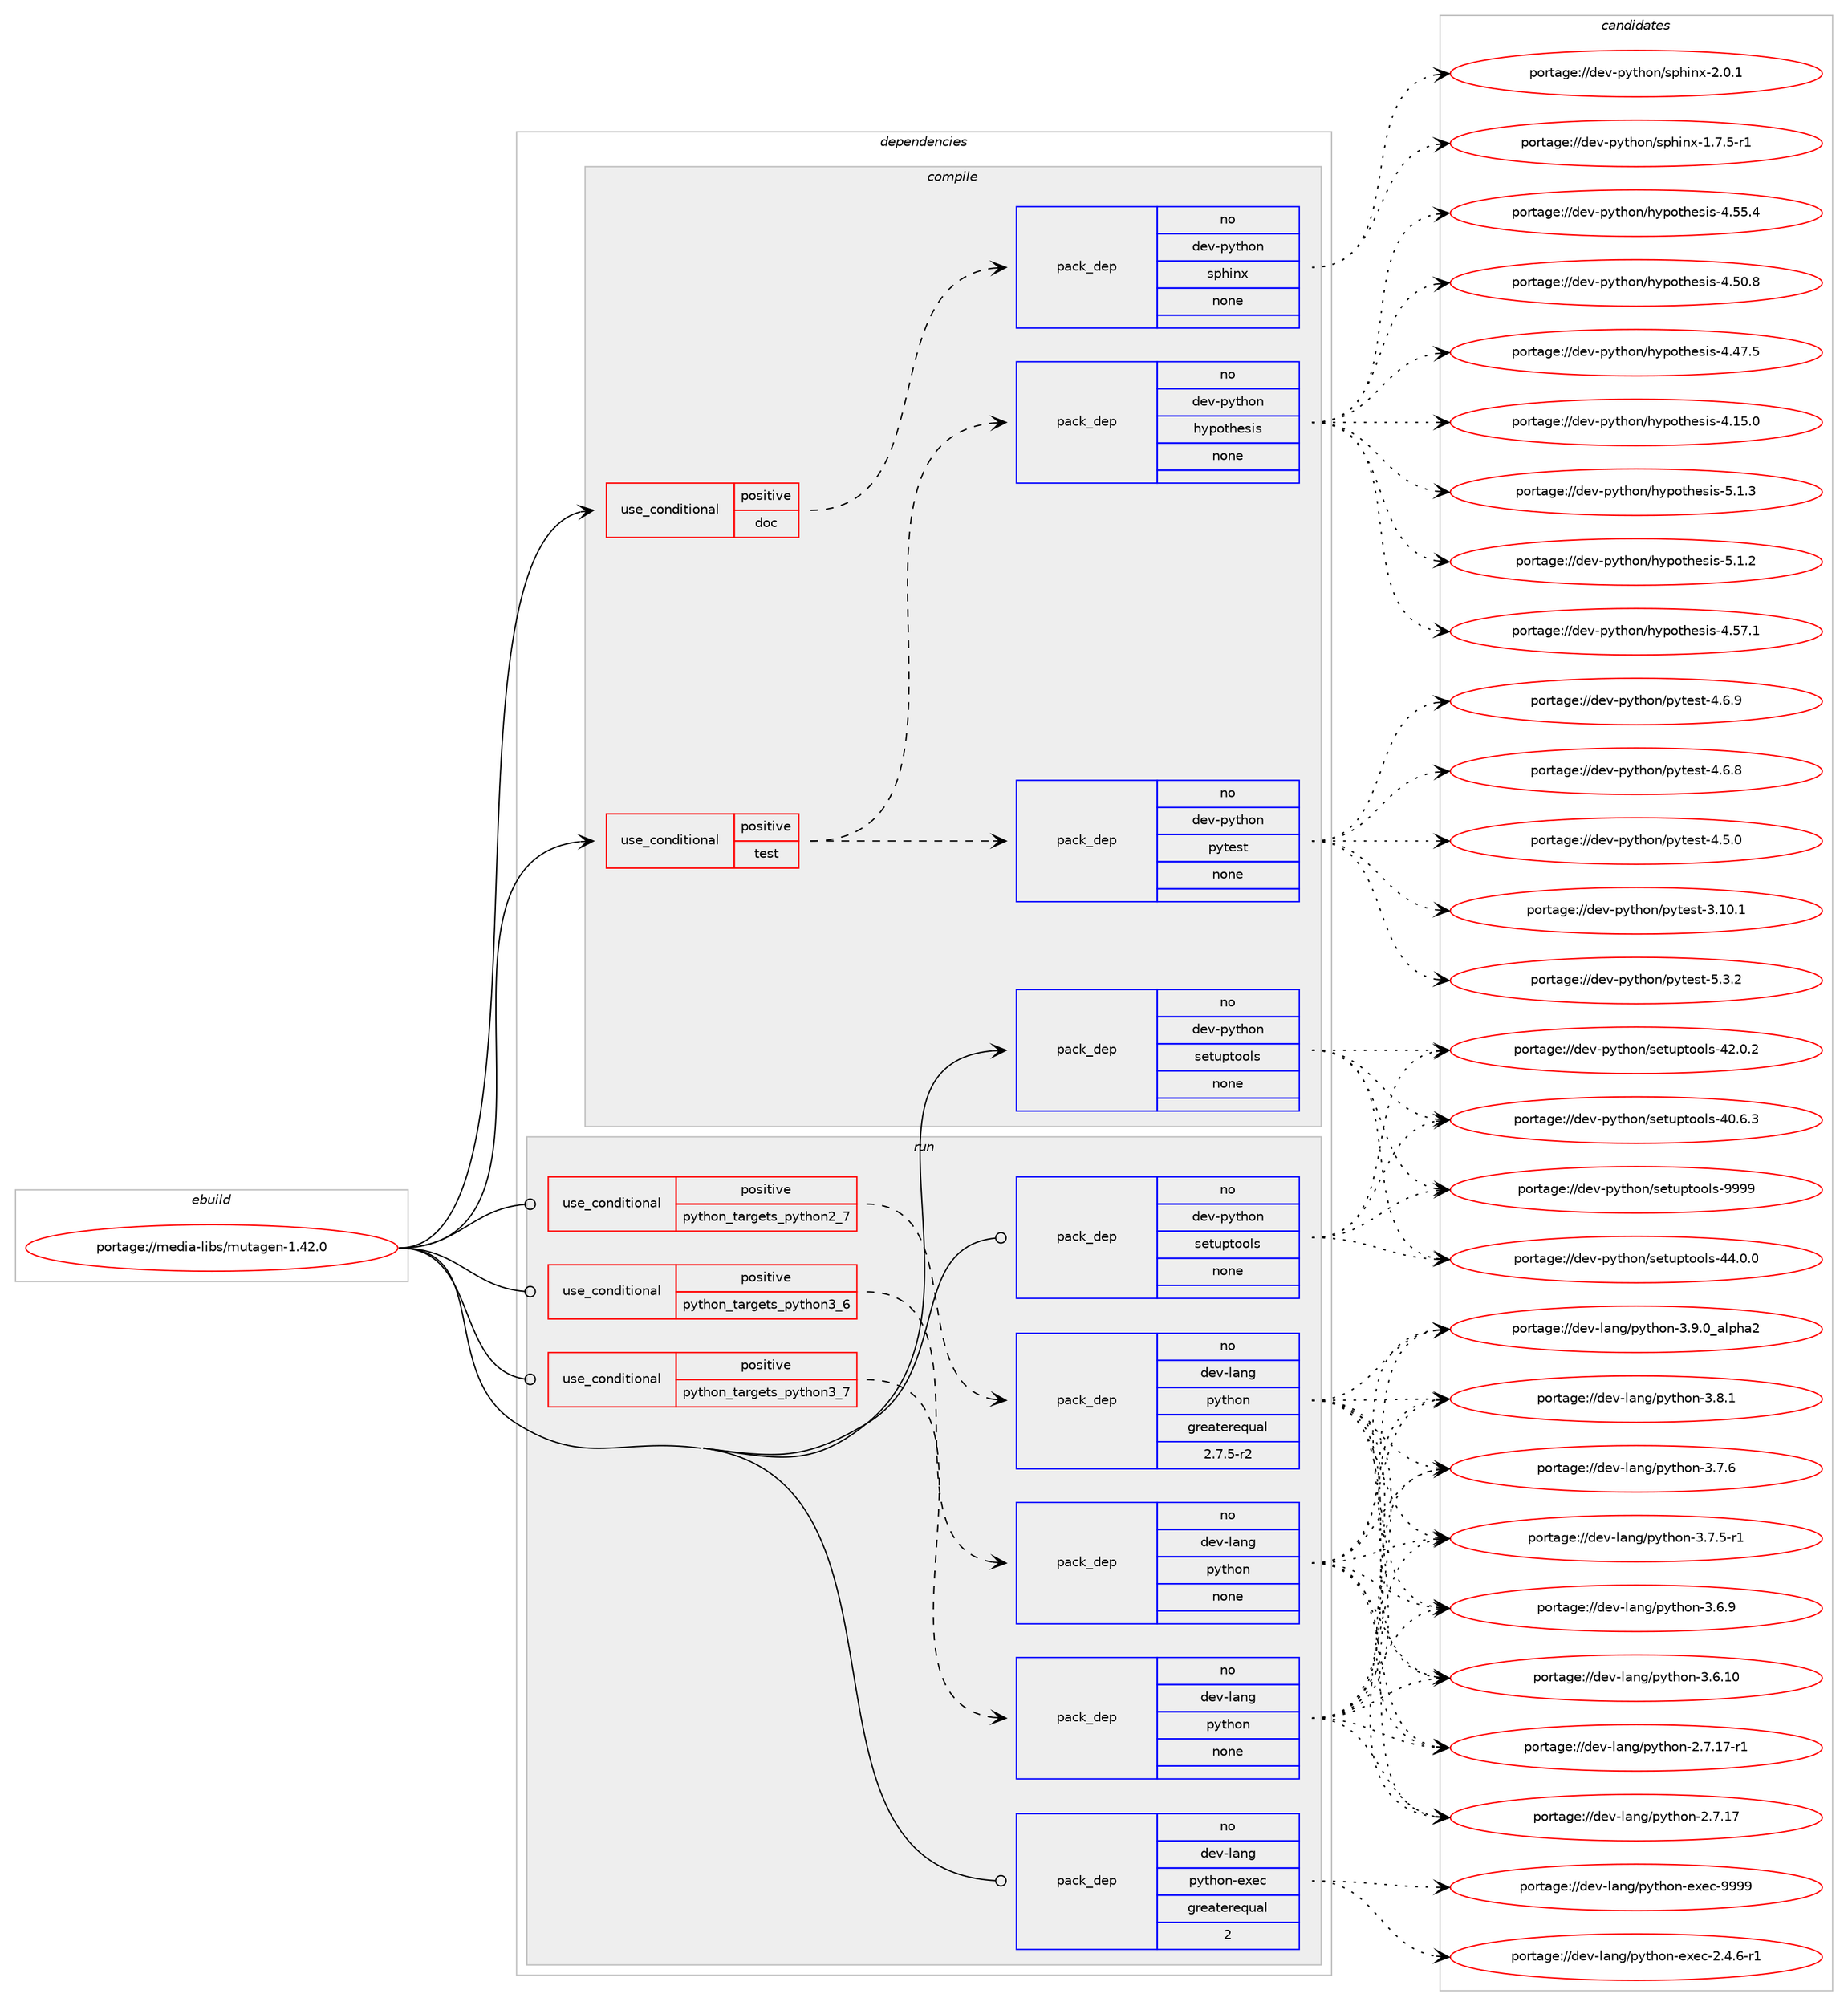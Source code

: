 digraph prolog {

# *************
# Graph options
# *************

newrank=true;
concentrate=true;
compound=true;
graph [rankdir=LR,fontname=Helvetica,fontsize=10,ranksep=1.5];#, ranksep=2.5, nodesep=0.2];
edge  [arrowhead=vee];
node  [fontname=Helvetica,fontsize=10];

# **********
# The ebuild
# **********

subgraph cluster_leftcol {
color=gray;
label=<<i>ebuild</i>>;
id [label="portage://media-libs/mutagen-1.42.0", color=red, width=4, href="../media-libs/mutagen-1.42.0.svg"];
}

# ****************
# The dependencies
# ****************

subgraph cluster_midcol {
color=gray;
label=<<i>dependencies</i>>;
subgraph cluster_compile {
fillcolor="#eeeeee";
style=filled;
label=<<i>compile</i>>;
subgraph cond46783 {
dependency206834 [label=<<TABLE BORDER="0" CELLBORDER="1" CELLSPACING="0" CELLPADDING="4"><TR><TD ROWSPAN="3" CELLPADDING="10">use_conditional</TD></TR><TR><TD>positive</TD></TR><TR><TD>doc</TD></TR></TABLE>>, shape=none, color=red];
subgraph pack156936 {
dependency206835 [label=<<TABLE BORDER="0" CELLBORDER="1" CELLSPACING="0" CELLPADDING="4" WIDTH="220"><TR><TD ROWSPAN="6" CELLPADDING="30">pack_dep</TD></TR><TR><TD WIDTH="110">no</TD></TR><TR><TD>dev-python</TD></TR><TR><TD>sphinx</TD></TR><TR><TD>none</TD></TR><TR><TD></TD></TR></TABLE>>, shape=none, color=blue];
}
dependency206834:e -> dependency206835:w [weight=20,style="dashed",arrowhead="vee"];
}
id:e -> dependency206834:w [weight=20,style="solid",arrowhead="vee"];
subgraph cond46784 {
dependency206836 [label=<<TABLE BORDER="0" CELLBORDER="1" CELLSPACING="0" CELLPADDING="4"><TR><TD ROWSPAN="3" CELLPADDING="10">use_conditional</TD></TR><TR><TD>positive</TD></TR><TR><TD>test</TD></TR></TABLE>>, shape=none, color=red];
subgraph pack156937 {
dependency206837 [label=<<TABLE BORDER="0" CELLBORDER="1" CELLSPACING="0" CELLPADDING="4" WIDTH="220"><TR><TD ROWSPAN="6" CELLPADDING="30">pack_dep</TD></TR><TR><TD WIDTH="110">no</TD></TR><TR><TD>dev-python</TD></TR><TR><TD>hypothesis</TD></TR><TR><TD>none</TD></TR><TR><TD></TD></TR></TABLE>>, shape=none, color=blue];
}
dependency206836:e -> dependency206837:w [weight=20,style="dashed",arrowhead="vee"];
subgraph pack156938 {
dependency206838 [label=<<TABLE BORDER="0" CELLBORDER="1" CELLSPACING="0" CELLPADDING="4" WIDTH="220"><TR><TD ROWSPAN="6" CELLPADDING="30">pack_dep</TD></TR><TR><TD WIDTH="110">no</TD></TR><TR><TD>dev-python</TD></TR><TR><TD>pytest</TD></TR><TR><TD>none</TD></TR><TR><TD></TD></TR></TABLE>>, shape=none, color=blue];
}
dependency206836:e -> dependency206838:w [weight=20,style="dashed",arrowhead="vee"];
}
id:e -> dependency206836:w [weight=20,style="solid",arrowhead="vee"];
subgraph pack156939 {
dependency206839 [label=<<TABLE BORDER="0" CELLBORDER="1" CELLSPACING="0" CELLPADDING="4" WIDTH="220"><TR><TD ROWSPAN="6" CELLPADDING="30">pack_dep</TD></TR><TR><TD WIDTH="110">no</TD></TR><TR><TD>dev-python</TD></TR><TR><TD>setuptools</TD></TR><TR><TD>none</TD></TR><TR><TD></TD></TR></TABLE>>, shape=none, color=blue];
}
id:e -> dependency206839:w [weight=20,style="solid",arrowhead="vee"];
}
subgraph cluster_compileandrun {
fillcolor="#eeeeee";
style=filled;
label=<<i>compile and run</i>>;
}
subgraph cluster_run {
fillcolor="#eeeeee";
style=filled;
label=<<i>run</i>>;
subgraph cond46785 {
dependency206840 [label=<<TABLE BORDER="0" CELLBORDER="1" CELLSPACING="0" CELLPADDING="4"><TR><TD ROWSPAN="3" CELLPADDING="10">use_conditional</TD></TR><TR><TD>positive</TD></TR><TR><TD>python_targets_python2_7</TD></TR></TABLE>>, shape=none, color=red];
subgraph pack156940 {
dependency206841 [label=<<TABLE BORDER="0" CELLBORDER="1" CELLSPACING="0" CELLPADDING="4" WIDTH="220"><TR><TD ROWSPAN="6" CELLPADDING="30">pack_dep</TD></TR><TR><TD WIDTH="110">no</TD></TR><TR><TD>dev-lang</TD></TR><TR><TD>python</TD></TR><TR><TD>greaterequal</TD></TR><TR><TD>2.7.5-r2</TD></TR></TABLE>>, shape=none, color=blue];
}
dependency206840:e -> dependency206841:w [weight=20,style="dashed",arrowhead="vee"];
}
id:e -> dependency206840:w [weight=20,style="solid",arrowhead="odot"];
subgraph cond46786 {
dependency206842 [label=<<TABLE BORDER="0" CELLBORDER="1" CELLSPACING="0" CELLPADDING="4"><TR><TD ROWSPAN="3" CELLPADDING="10">use_conditional</TD></TR><TR><TD>positive</TD></TR><TR><TD>python_targets_python3_6</TD></TR></TABLE>>, shape=none, color=red];
subgraph pack156941 {
dependency206843 [label=<<TABLE BORDER="0" CELLBORDER="1" CELLSPACING="0" CELLPADDING="4" WIDTH="220"><TR><TD ROWSPAN="6" CELLPADDING="30">pack_dep</TD></TR><TR><TD WIDTH="110">no</TD></TR><TR><TD>dev-lang</TD></TR><TR><TD>python</TD></TR><TR><TD>none</TD></TR><TR><TD></TD></TR></TABLE>>, shape=none, color=blue];
}
dependency206842:e -> dependency206843:w [weight=20,style="dashed",arrowhead="vee"];
}
id:e -> dependency206842:w [weight=20,style="solid",arrowhead="odot"];
subgraph cond46787 {
dependency206844 [label=<<TABLE BORDER="0" CELLBORDER="1" CELLSPACING="0" CELLPADDING="4"><TR><TD ROWSPAN="3" CELLPADDING="10">use_conditional</TD></TR><TR><TD>positive</TD></TR><TR><TD>python_targets_python3_7</TD></TR></TABLE>>, shape=none, color=red];
subgraph pack156942 {
dependency206845 [label=<<TABLE BORDER="0" CELLBORDER="1" CELLSPACING="0" CELLPADDING="4" WIDTH="220"><TR><TD ROWSPAN="6" CELLPADDING="30">pack_dep</TD></TR><TR><TD WIDTH="110">no</TD></TR><TR><TD>dev-lang</TD></TR><TR><TD>python</TD></TR><TR><TD>none</TD></TR><TR><TD></TD></TR></TABLE>>, shape=none, color=blue];
}
dependency206844:e -> dependency206845:w [weight=20,style="dashed",arrowhead="vee"];
}
id:e -> dependency206844:w [weight=20,style="solid",arrowhead="odot"];
subgraph pack156943 {
dependency206846 [label=<<TABLE BORDER="0" CELLBORDER="1" CELLSPACING="0" CELLPADDING="4" WIDTH="220"><TR><TD ROWSPAN="6" CELLPADDING="30">pack_dep</TD></TR><TR><TD WIDTH="110">no</TD></TR><TR><TD>dev-lang</TD></TR><TR><TD>python-exec</TD></TR><TR><TD>greaterequal</TD></TR><TR><TD>2</TD></TR></TABLE>>, shape=none, color=blue];
}
id:e -> dependency206846:w [weight=20,style="solid",arrowhead="odot"];
subgraph pack156944 {
dependency206847 [label=<<TABLE BORDER="0" CELLBORDER="1" CELLSPACING="0" CELLPADDING="4" WIDTH="220"><TR><TD ROWSPAN="6" CELLPADDING="30">pack_dep</TD></TR><TR><TD WIDTH="110">no</TD></TR><TR><TD>dev-python</TD></TR><TR><TD>setuptools</TD></TR><TR><TD>none</TD></TR><TR><TD></TD></TR></TABLE>>, shape=none, color=blue];
}
id:e -> dependency206847:w [weight=20,style="solid",arrowhead="odot"];
}
}

# **************
# The candidates
# **************

subgraph cluster_choices {
rank=same;
color=gray;
label=<<i>candidates</i>>;

subgraph choice156936 {
color=black;
nodesep=1;
choice1001011184511212111610411111047115112104105110120455046484649 [label="portage://dev-python/sphinx-2.0.1", color=red, width=4,href="../dev-python/sphinx-2.0.1.svg"];
choice10010111845112121116104111110471151121041051101204549465546534511449 [label="portage://dev-python/sphinx-1.7.5-r1", color=red, width=4,href="../dev-python/sphinx-1.7.5-r1.svg"];
dependency206835:e -> choice1001011184511212111610411111047115112104105110120455046484649:w [style=dotted,weight="100"];
dependency206835:e -> choice10010111845112121116104111110471151121041051101204549465546534511449:w [style=dotted,weight="100"];
}
subgraph choice156937 {
color=black;
nodesep=1;
choice1001011184511212111610411111047104121112111116104101115105115455346494651 [label="portage://dev-python/hypothesis-5.1.3", color=red, width=4,href="../dev-python/hypothesis-5.1.3.svg"];
choice1001011184511212111610411111047104121112111116104101115105115455346494650 [label="portage://dev-python/hypothesis-5.1.2", color=red, width=4,href="../dev-python/hypothesis-5.1.2.svg"];
choice100101118451121211161041111104710412111211111610410111510511545524653554649 [label="portage://dev-python/hypothesis-4.57.1", color=red, width=4,href="../dev-python/hypothesis-4.57.1.svg"];
choice100101118451121211161041111104710412111211111610410111510511545524653534652 [label="portage://dev-python/hypothesis-4.55.4", color=red, width=4,href="../dev-python/hypothesis-4.55.4.svg"];
choice100101118451121211161041111104710412111211111610410111510511545524653484656 [label="portage://dev-python/hypothesis-4.50.8", color=red, width=4,href="../dev-python/hypothesis-4.50.8.svg"];
choice100101118451121211161041111104710412111211111610410111510511545524652554653 [label="portage://dev-python/hypothesis-4.47.5", color=red, width=4,href="../dev-python/hypothesis-4.47.5.svg"];
choice100101118451121211161041111104710412111211111610410111510511545524649534648 [label="portage://dev-python/hypothesis-4.15.0", color=red, width=4,href="../dev-python/hypothesis-4.15.0.svg"];
dependency206837:e -> choice1001011184511212111610411111047104121112111116104101115105115455346494651:w [style=dotted,weight="100"];
dependency206837:e -> choice1001011184511212111610411111047104121112111116104101115105115455346494650:w [style=dotted,weight="100"];
dependency206837:e -> choice100101118451121211161041111104710412111211111610410111510511545524653554649:w [style=dotted,weight="100"];
dependency206837:e -> choice100101118451121211161041111104710412111211111610410111510511545524653534652:w [style=dotted,weight="100"];
dependency206837:e -> choice100101118451121211161041111104710412111211111610410111510511545524653484656:w [style=dotted,weight="100"];
dependency206837:e -> choice100101118451121211161041111104710412111211111610410111510511545524652554653:w [style=dotted,weight="100"];
dependency206837:e -> choice100101118451121211161041111104710412111211111610410111510511545524649534648:w [style=dotted,weight="100"];
}
subgraph choice156938 {
color=black;
nodesep=1;
choice1001011184511212111610411111047112121116101115116455346514650 [label="portage://dev-python/pytest-5.3.2", color=red, width=4,href="../dev-python/pytest-5.3.2.svg"];
choice1001011184511212111610411111047112121116101115116455246544657 [label="portage://dev-python/pytest-4.6.9", color=red, width=4,href="../dev-python/pytest-4.6.9.svg"];
choice1001011184511212111610411111047112121116101115116455246544656 [label="portage://dev-python/pytest-4.6.8", color=red, width=4,href="../dev-python/pytest-4.6.8.svg"];
choice1001011184511212111610411111047112121116101115116455246534648 [label="portage://dev-python/pytest-4.5.0", color=red, width=4,href="../dev-python/pytest-4.5.0.svg"];
choice100101118451121211161041111104711212111610111511645514649484649 [label="portage://dev-python/pytest-3.10.1", color=red, width=4,href="../dev-python/pytest-3.10.1.svg"];
dependency206838:e -> choice1001011184511212111610411111047112121116101115116455346514650:w [style=dotted,weight="100"];
dependency206838:e -> choice1001011184511212111610411111047112121116101115116455246544657:w [style=dotted,weight="100"];
dependency206838:e -> choice1001011184511212111610411111047112121116101115116455246544656:w [style=dotted,weight="100"];
dependency206838:e -> choice1001011184511212111610411111047112121116101115116455246534648:w [style=dotted,weight="100"];
dependency206838:e -> choice100101118451121211161041111104711212111610111511645514649484649:w [style=dotted,weight="100"];
}
subgraph choice156939 {
color=black;
nodesep=1;
choice10010111845112121116104111110471151011161171121161111111081154557575757 [label="portage://dev-python/setuptools-9999", color=red, width=4,href="../dev-python/setuptools-9999.svg"];
choice100101118451121211161041111104711510111611711211611111110811545525246484648 [label="portage://dev-python/setuptools-44.0.0", color=red, width=4,href="../dev-python/setuptools-44.0.0.svg"];
choice100101118451121211161041111104711510111611711211611111110811545525046484650 [label="portage://dev-python/setuptools-42.0.2", color=red, width=4,href="../dev-python/setuptools-42.0.2.svg"];
choice100101118451121211161041111104711510111611711211611111110811545524846544651 [label="portage://dev-python/setuptools-40.6.3", color=red, width=4,href="../dev-python/setuptools-40.6.3.svg"];
dependency206839:e -> choice10010111845112121116104111110471151011161171121161111111081154557575757:w [style=dotted,weight="100"];
dependency206839:e -> choice100101118451121211161041111104711510111611711211611111110811545525246484648:w [style=dotted,weight="100"];
dependency206839:e -> choice100101118451121211161041111104711510111611711211611111110811545525046484650:w [style=dotted,weight="100"];
dependency206839:e -> choice100101118451121211161041111104711510111611711211611111110811545524846544651:w [style=dotted,weight="100"];
}
subgraph choice156940 {
color=black;
nodesep=1;
choice10010111845108971101034711212111610411111045514657464895971081121049750 [label="portage://dev-lang/python-3.9.0_alpha2", color=red, width=4,href="../dev-lang/python-3.9.0_alpha2.svg"];
choice100101118451089711010347112121116104111110455146564649 [label="portage://dev-lang/python-3.8.1", color=red, width=4,href="../dev-lang/python-3.8.1.svg"];
choice100101118451089711010347112121116104111110455146554654 [label="portage://dev-lang/python-3.7.6", color=red, width=4,href="../dev-lang/python-3.7.6.svg"];
choice1001011184510897110103471121211161041111104551465546534511449 [label="portage://dev-lang/python-3.7.5-r1", color=red, width=4,href="../dev-lang/python-3.7.5-r1.svg"];
choice100101118451089711010347112121116104111110455146544657 [label="portage://dev-lang/python-3.6.9", color=red, width=4,href="../dev-lang/python-3.6.9.svg"];
choice10010111845108971101034711212111610411111045514654464948 [label="portage://dev-lang/python-3.6.10", color=red, width=4,href="../dev-lang/python-3.6.10.svg"];
choice100101118451089711010347112121116104111110455046554649554511449 [label="portage://dev-lang/python-2.7.17-r1", color=red, width=4,href="../dev-lang/python-2.7.17-r1.svg"];
choice10010111845108971101034711212111610411111045504655464955 [label="portage://dev-lang/python-2.7.17", color=red, width=4,href="../dev-lang/python-2.7.17.svg"];
dependency206841:e -> choice10010111845108971101034711212111610411111045514657464895971081121049750:w [style=dotted,weight="100"];
dependency206841:e -> choice100101118451089711010347112121116104111110455146564649:w [style=dotted,weight="100"];
dependency206841:e -> choice100101118451089711010347112121116104111110455146554654:w [style=dotted,weight="100"];
dependency206841:e -> choice1001011184510897110103471121211161041111104551465546534511449:w [style=dotted,weight="100"];
dependency206841:e -> choice100101118451089711010347112121116104111110455146544657:w [style=dotted,weight="100"];
dependency206841:e -> choice10010111845108971101034711212111610411111045514654464948:w [style=dotted,weight="100"];
dependency206841:e -> choice100101118451089711010347112121116104111110455046554649554511449:w [style=dotted,weight="100"];
dependency206841:e -> choice10010111845108971101034711212111610411111045504655464955:w [style=dotted,weight="100"];
}
subgraph choice156941 {
color=black;
nodesep=1;
choice10010111845108971101034711212111610411111045514657464895971081121049750 [label="portage://dev-lang/python-3.9.0_alpha2", color=red, width=4,href="../dev-lang/python-3.9.0_alpha2.svg"];
choice100101118451089711010347112121116104111110455146564649 [label="portage://dev-lang/python-3.8.1", color=red, width=4,href="../dev-lang/python-3.8.1.svg"];
choice100101118451089711010347112121116104111110455146554654 [label="portage://dev-lang/python-3.7.6", color=red, width=4,href="../dev-lang/python-3.7.6.svg"];
choice1001011184510897110103471121211161041111104551465546534511449 [label="portage://dev-lang/python-3.7.5-r1", color=red, width=4,href="../dev-lang/python-3.7.5-r1.svg"];
choice100101118451089711010347112121116104111110455146544657 [label="portage://dev-lang/python-3.6.9", color=red, width=4,href="../dev-lang/python-3.6.9.svg"];
choice10010111845108971101034711212111610411111045514654464948 [label="portage://dev-lang/python-3.6.10", color=red, width=4,href="../dev-lang/python-3.6.10.svg"];
choice100101118451089711010347112121116104111110455046554649554511449 [label="portage://dev-lang/python-2.7.17-r1", color=red, width=4,href="../dev-lang/python-2.7.17-r1.svg"];
choice10010111845108971101034711212111610411111045504655464955 [label="portage://dev-lang/python-2.7.17", color=red, width=4,href="../dev-lang/python-2.7.17.svg"];
dependency206843:e -> choice10010111845108971101034711212111610411111045514657464895971081121049750:w [style=dotted,weight="100"];
dependency206843:e -> choice100101118451089711010347112121116104111110455146564649:w [style=dotted,weight="100"];
dependency206843:e -> choice100101118451089711010347112121116104111110455146554654:w [style=dotted,weight="100"];
dependency206843:e -> choice1001011184510897110103471121211161041111104551465546534511449:w [style=dotted,weight="100"];
dependency206843:e -> choice100101118451089711010347112121116104111110455146544657:w [style=dotted,weight="100"];
dependency206843:e -> choice10010111845108971101034711212111610411111045514654464948:w [style=dotted,weight="100"];
dependency206843:e -> choice100101118451089711010347112121116104111110455046554649554511449:w [style=dotted,weight="100"];
dependency206843:e -> choice10010111845108971101034711212111610411111045504655464955:w [style=dotted,weight="100"];
}
subgraph choice156942 {
color=black;
nodesep=1;
choice10010111845108971101034711212111610411111045514657464895971081121049750 [label="portage://dev-lang/python-3.9.0_alpha2", color=red, width=4,href="../dev-lang/python-3.9.0_alpha2.svg"];
choice100101118451089711010347112121116104111110455146564649 [label="portage://dev-lang/python-3.8.1", color=red, width=4,href="../dev-lang/python-3.8.1.svg"];
choice100101118451089711010347112121116104111110455146554654 [label="portage://dev-lang/python-3.7.6", color=red, width=4,href="../dev-lang/python-3.7.6.svg"];
choice1001011184510897110103471121211161041111104551465546534511449 [label="portage://dev-lang/python-3.7.5-r1", color=red, width=4,href="../dev-lang/python-3.7.5-r1.svg"];
choice100101118451089711010347112121116104111110455146544657 [label="portage://dev-lang/python-3.6.9", color=red, width=4,href="../dev-lang/python-3.6.9.svg"];
choice10010111845108971101034711212111610411111045514654464948 [label="portage://dev-lang/python-3.6.10", color=red, width=4,href="../dev-lang/python-3.6.10.svg"];
choice100101118451089711010347112121116104111110455046554649554511449 [label="portage://dev-lang/python-2.7.17-r1", color=red, width=4,href="../dev-lang/python-2.7.17-r1.svg"];
choice10010111845108971101034711212111610411111045504655464955 [label="portage://dev-lang/python-2.7.17", color=red, width=4,href="../dev-lang/python-2.7.17.svg"];
dependency206845:e -> choice10010111845108971101034711212111610411111045514657464895971081121049750:w [style=dotted,weight="100"];
dependency206845:e -> choice100101118451089711010347112121116104111110455146564649:w [style=dotted,weight="100"];
dependency206845:e -> choice100101118451089711010347112121116104111110455146554654:w [style=dotted,weight="100"];
dependency206845:e -> choice1001011184510897110103471121211161041111104551465546534511449:w [style=dotted,weight="100"];
dependency206845:e -> choice100101118451089711010347112121116104111110455146544657:w [style=dotted,weight="100"];
dependency206845:e -> choice10010111845108971101034711212111610411111045514654464948:w [style=dotted,weight="100"];
dependency206845:e -> choice100101118451089711010347112121116104111110455046554649554511449:w [style=dotted,weight="100"];
dependency206845:e -> choice10010111845108971101034711212111610411111045504655464955:w [style=dotted,weight="100"];
}
subgraph choice156943 {
color=black;
nodesep=1;
choice10010111845108971101034711212111610411111045101120101994557575757 [label="portage://dev-lang/python-exec-9999", color=red, width=4,href="../dev-lang/python-exec-9999.svg"];
choice10010111845108971101034711212111610411111045101120101994550465246544511449 [label="portage://dev-lang/python-exec-2.4.6-r1", color=red, width=4,href="../dev-lang/python-exec-2.4.6-r1.svg"];
dependency206846:e -> choice10010111845108971101034711212111610411111045101120101994557575757:w [style=dotted,weight="100"];
dependency206846:e -> choice10010111845108971101034711212111610411111045101120101994550465246544511449:w [style=dotted,weight="100"];
}
subgraph choice156944 {
color=black;
nodesep=1;
choice10010111845112121116104111110471151011161171121161111111081154557575757 [label="portage://dev-python/setuptools-9999", color=red, width=4,href="../dev-python/setuptools-9999.svg"];
choice100101118451121211161041111104711510111611711211611111110811545525246484648 [label="portage://dev-python/setuptools-44.0.0", color=red, width=4,href="../dev-python/setuptools-44.0.0.svg"];
choice100101118451121211161041111104711510111611711211611111110811545525046484650 [label="portage://dev-python/setuptools-42.0.2", color=red, width=4,href="../dev-python/setuptools-42.0.2.svg"];
choice100101118451121211161041111104711510111611711211611111110811545524846544651 [label="portage://dev-python/setuptools-40.6.3", color=red, width=4,href="../dev-python/setuptools-40.6.3.svg"];
dependency206847:e -> choice10010111845112121116104111110471151011161171121161111111081154557575757:w [style=dotted,weight="100"];
dependency206847:e -> choice100101118451121211161041111104711510111611711211611111110811545525246484648:w [style=dotted,weight="100"];
dependency206847:e -> choice100101118451121211161041111104711510111611711211611111110811545525046484650:w [style=dotted,weight="100"];
dependency206847:e -> choice100101118451121211161041111104711510111611711211611111110811545524846544651:w [style=dotted,weight="100"];
}
}

}
